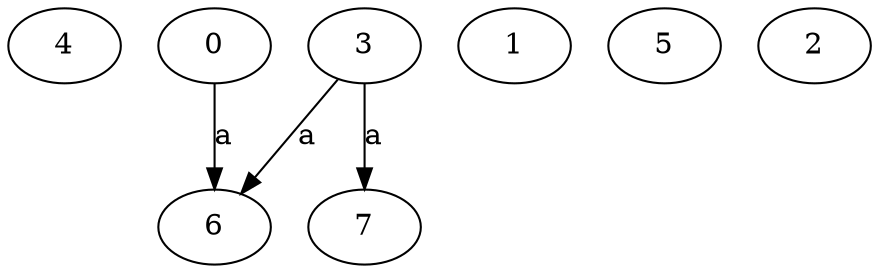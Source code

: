 strict digraph  {
4;
0;
1;
5;
2;
6;
7;
3;
0 -> 6  [label=a];
3 -> 6  [label=a];
3 -> 7  [label=a];
}
